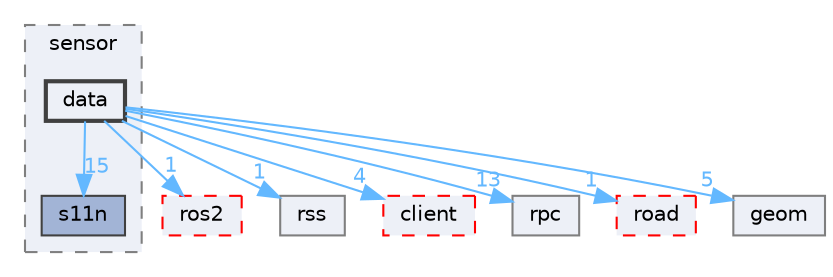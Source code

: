 digraph "data"
{
 // INTERACTIVE_SVG=YES
 // LATEX_PDF_SIZE
  bgcolor="transparent";
  edge [fontname=Helvetica,fontsize=10,labelfontname=Helvetica,labelfontsize=10];
  node [fontname=Helvetica,fontsize=10,shape=box,height=0.2,width=0.4];
  compound=true
  subgraph clusterdir_8b842c0ad24262c95de16c440fd51527 {
    graph [ bgcolor="#edf0f7", pencolor="grey50", label="sensor", fontname=Helvetica,fontsize=10 style="filled,dashed", URL="dir_8b842c0ad24262c95de16c440fd51527.html",tooltip=""]
  dir_b71b58631e6fc4802964ac57c42fdaac [label="s11n", fillcolor="#a2b4d6", color="grey25", style="filled", URL="dir_b71b58631e6fc4802964ac57c42fdaac.html",tooltip=""];
  dir_c1cab5d7e7d14afd616fdecacd66a589 [label="data", fillcolor="#edf0f7", color="grey25", style="filled,bold", URL="dir_c1cab5d7e7d14afd616fdecacd66a589.html",tooltip=""];
  }
  dir_087ce8304d10c4897e4acbeac1a6fcc8 [label="ros2", fillcolor="#edf0f7", color="red", style="filled,dashed", URL="dir_087ce8304d10c4897e4acbeac1a6fcc8.html",tooltip=""];
  dir_4ec6c576fb70278fb3ee02e044838f82 [label="rss", fillcolor="#edf0f7", color="grey50", style="filled", URL="dir_4ec6c576fb70278fb3ee02e044838f82.html",tooltip=""];
  dir_64d7bb605f27024d49af86070bd3f0b6 [label="client", fillcolor="#edf0f7", color="red", style="filled,dashed", URL="dir_64d7bb605f27024d49af86070bd3f0b6.html",tooltip=""];
  dir_83201f30ace02cdf218980110872f8a7 [label="rpc", fillcolor="#edf0f7", color="grey50", style="filled", URL="dir_83201f30ace02cdf218980110872f8a7.html",tooltip=""];
  dir_8afc3b5d71d319c27bc8bd38d925daae [label="road", fillcolor="#edf0f7", color="red", style="filled,dashed", URL="dir_8afc3b5d71d319c27bc8bd38d925daae.html",tooltip=""];
  dir_8b032d9d353dba85c86dc5364d785bbe [label="geom", fillcolor="#edf0f7", color="grey50", style="filled", URL="dir_8b032d9d353dba85c86dc5364d785bbe.html",tooltip=""];
  dir_c1cab5d7e7d14afd616fdecacd66a589->dir_087ce8304d10c4897e4acbeac1a6fcc8 [headlabel="1", labeldistance=1.5 headhref="dir_000013_000044.html" href="dir_000013_000044.html" color="steelblue1" fontcolor="steelblue1"];
  dir_c1cab5d7e7d14afd616fdecacd66a589->dir_4ec6c576fb70278fb3ee02e044838f82 [headlabel="1", labeldistance=1.5 headhref="dir_000013_000046.html" href="dir_000013_000046.html" color="steelblue1" fontcolor="steelblue1"];
  dir_c1cab5d7e7d14afd616fdecacd66a589->dir_64d7bb605f27024d49af86070bd3f0b6 [headlabel="4", labeldistance=1.5 headhref="dir_000013_000008.html" href="dir_000013_000008.html" color="steelblue1" fontcolor="steelblue1"];
  dir_c1cab5d7e7d14afd616fdecacd66a589->dir_83201f30ace02cdf218980110872f8a7 [headlabel="13", labeldistance=1.5 headhref="dir_000013_000045.html" href="dir_000013_000045.html" color="steelblue1" fontcolor="steelblue1"];
  dir_c1cab5d7e7d14afd616fdecacd66a589->dir_8afc3b5d71d319c27bc8bd38d925daae [headlabel="1", labeldistance=1.5 headhref="dir_000013_000043.html" href="dir_000013_000043.html" color="steelblue1" fontcolor="steelblue1"];
  dir_c1cab5d7e7d14afd616fdecacd66a589->dir_8b032d9d353dba85c86dc5364d785bbe [headlabel="5", labeldistance=1.5 headhref="dir_000013_000018.html" href="dir_000013_000018.html" color="steelblue1" fontcolor="steelblue1"];
  dir_c1cab5d7e7d14afd616fdecacd66a589->dir_b71b58631e6fc4802964ac57c42fdaac [headlabel="15", labeldistance=1.5 headhref="dir_000013_000047.html" href="dir_000013_000047.html" color="steelblue1" fontcolor="steelblue1"];
}

